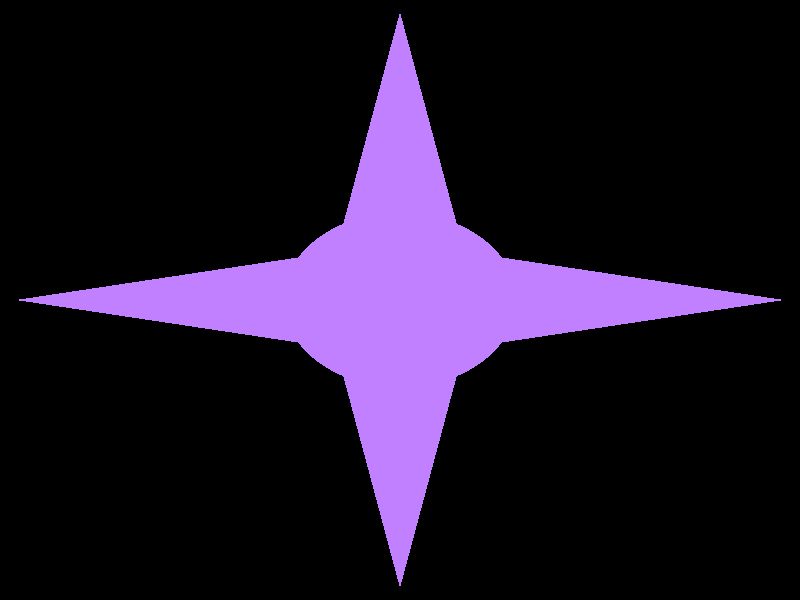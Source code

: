 
#version 3.0
global_settings { assumed_gamma 2.2 }

#include "colors.inc"
#include "metals.inc"
//#include "stones.inc"
//#include "golds.inc"

//#include "sc.inc"

camera {
  location <0, 0, -5>
  look_at <0, 0, 0>
  //right <4/3, 0, 0>
  right <1, 0, 0>
  up <0, 1, 0>
  sky <0, 1, 0>
  direction <0, 0, 1>
}

light_source { <0, 0, -5> color White }

#declare lite = cos(clock*pi*2.0)+1
#declare pwrc = cos(pi+clock*pi*2.0)+1



#declare PowerCells = texture {
   pigment { color <0.75+pwrc, 0.5+pwrc, 0+pwrc+lite> }
   finish {
      ambient 0.15
      brilliance 5.0
      specular 0.8
      roughness 0.01
      reflection 0.65
   }
}






#declare Shot = union {

light_source { <0, 0, -4> color <lite, lite, lite*4> }

   sphere { <0, 0, 0> 0.5+clock*1.25
      pigment { color rgbt <lite, lite, pwrc, 0.25+clock*0.75> }
      //finish { ambient 0 diffuse 1 }
      //finish { F_MetalC }
   }
   sphere { <0, 0, 0> 0.6
      texture { PowerCells }
   }
   union {
      cone { <0, 0, 0>, 0.4 <2, 0, 0>, 0 }
      cone { <0, 0, 0>, 0.4 <-2, 0, 0>, 0 }
      cone { <0, 0, 0>, 0.4 <0, 2, 0>, 0 }
      cone { <0, 0, 0>, 0.4 <0, -2, 0>, 0 }
      //cone { <0, 0, 0>, 0.4 <0, 0, 2>, 0 }
      //cone { <0, 0, 0>, 0.4 <0, 0, -2>, 0 }
      //pigment { color <gg, gg, 1+gg>*2 }
      //finish { F_MetalC }
      texture { PowerCells }
   }
}

object {
   Shot
   scale <1.2, 1.2, 1.2>
   rotate <0, 0, 180*clock>
}

